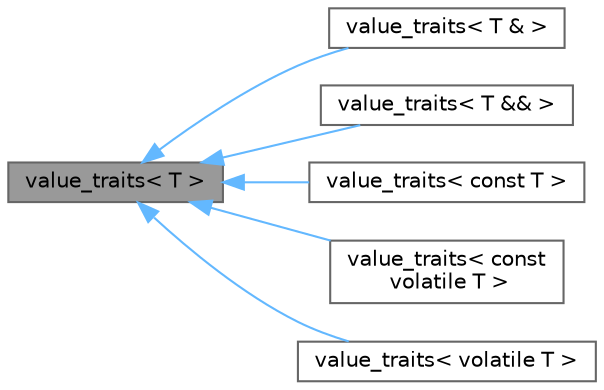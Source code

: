 digraph "value_traits&lt; T &gt;"
{
 // LATEX_PDF_SIZE
  bgcolor="transparent";
  edge [fontname=Helvetica,fontsize=10,labelfontname=Helvetica,labelfontsize=10];
  node [fontname=Helvetica,fontsize=10,shape=box,height=0.2,width=0.4];
  rankdir="LR";
  Node1 [id="Node000001",label="value_traits\< T \>",height=0.2,width=0.4,color="gray40", fillcolor="grey60", style="filled", fontcolor="black",tooltip=" "];
  Node1 -> Node2 [id="edge1_Node000001_Node000002",dir="back",color="steelblue1",style="solid",tooltip=" "];
  Node2 [id="Node000002",label="value_traits\< T & \>",height=0.2,width=0.4,color="gray40", fillcolor="white", style="filled",URL="$structvalue__traits_3_01_t_01_6_01_4.html",tooltip=" "];
  Node1 -> Node3 [id="edge2_Node000001_Node000003",dir="back",color="steelblue1",style="solid",tooltip=" "];
  Node3 [id="Node000003",label="value_traits\< T && \>",height=0.2,width=0.4,color="gray40", fillcolor="white", style="filled",URL="$structvalue__traits_3_01_t_01_6_6_01_4.html",tooltip=" "];
  Node1 -> Node4 [id="edge3_Node000001_Node000004",dir="back",color="steelblue1",style="solid",tooltip=" "];
  Node4 [id="Node000004",label="value_traits\< const T \>",height=0.2,width=0.4,color="gray40", fillcolor="white", style="filled",URL="$structvalue__traits_3_01const_01_t_01_4.html",tooltip=" "];
  Node1 -> Node5 [id="edge4_Node000001_Node000005",dir="back",color="steelblue1",style="solid",tooltip=" "];
  Node5 [id="Node000005",label="value_traits\< const\l volatile T \>",height=0.2,width=0.4,color="gray40", fillcolor="white", style="filled",URL="$structvalue__traits_3_01const_01volatile_01_t_01_4.html",tooltip=" "];
  Node1 -> Node6 [id="edge5_Node000001_Node000006",dir="back",color="steelblue1",style="solid",tooltip=" "];
  Node6 [id="Node000006",label="value_traits\< volatile T \>",height=0.2,width=0.4,color="gray40", fillcolor="white", style="filled",URL="$structvalue__traits_3_01volatile_01_t_01_4.html",tooltip=" "];
}
